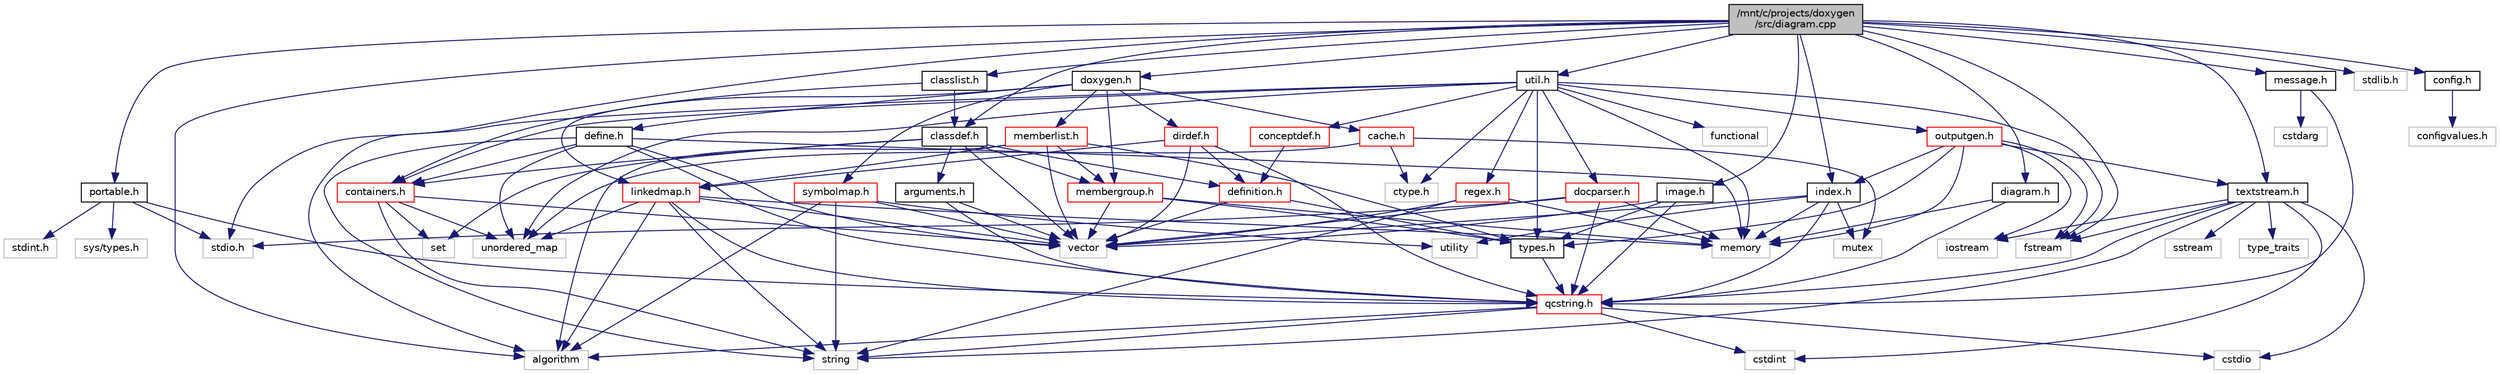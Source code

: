 digraph "/mnt/c/projects/doxygen/src/diagram.cpp"
{
 // LATEX_PDF_SIZE
  edge [fontname="Helvetica",fontsize="10",labelfontname="Helvetica",labelfontsize="10"];
  node [fontname="Helvetica",fontsize="10",shape=record];
  Node1 [label="/mnt/c/projects/doxygen\l/src/diagram.cpp",height=0.2,width=0.4,color="black", fillcolor="grey75", style="filled", fontcolor="black",tooltip=" "];
  Node1 -> Node2 [color="midnightblue",fontsize="10",style="solid"];
  Node2 [label="stdio.h",height=0.2,width=0.4,color="grey75", fillcolor="white", style="filled",tooltip=" "];
  Node1 -> Node3 [color="midnightblue",fontsize="10",style="solid"];
  Node3 [label="stdlib.h",height=0.2,width=0.4,color="grey75", fillcolor="white", style="filled",tooltip=" "];
  Node1 -> Node4 [color="midnightblue",fontsize="10",style="solid"];
  Node4 [label="fstream",height=0.2,width=0.4,color="grey75", fillcolor="white", style="filled",tooltip=" "];
  Node1 -> Node5 [color="midnightblue",fontsize="10",style="solid"];
  Node5 [label="algorithm",height=0.2,width=0.4,color="grey75", fillcolor="white", style="filled",tooltip=" "];
  Node1 -> Node6 [color="midnightblue",fontsize="10",style="solid"];
  Node6 [label="diagram.h",height=0.2,width=0.4,color="black", fillcolor="white", style="filled",URL="$diagram_8h.html",tooltip=" "];
  Node6 -> Node7 [color="midnightblue",fontsize="10",style="solid"];
  Node7 [label="memory",height=0.2,width=0.4,color="grey75", fillcolor="white", style="filled",tooltip=" "];
  Node6 -> Node8 [color="midnightblue",fontsize="10",style="solid"];
  Node8 [label="qcstring.h",height=0.2,width=0.4,color="red", fillcolor="white", style="filled",URL="$qcstring_8h.html",tooltip=" "];
  Node8 -> Node9 [color="midnightblue",fontsize="10",style="solid"];
  Node9 [label="string",height=0.2,width=0.4,color="grey75", fillcolor="white", style="filled",tooltip=" "];
  Node8 -> Node5 [color="midnightblue",fontsize="10",style="solid"];
  Node8 -> Node12 [color="midnightblue",fontsize="10",style="solid"];
  Node12 [label="cstdio",height=0.2,width=0.4,color="grey75", fillcolor="white", style="filled",tooltip=" "];
  Node8 -> Node14 [color="midnightblue",fontsize="10",style="solid"];
  Node14 [label="cstdint",height=0.2,width=0.4,color="grey75", fillcolor="white", style="filled",tooltip=" "];
  Node1 -> Node17 [color="midnightblue",fontsize="10",style="solid"];
  Node17 [label="image.h",height=0.2,width=0.4,color="black", fillcolor="white", style="filled",URL="$image_8h.html",tooltip=" "];
  Node17 -> Node18 [color="midnightblue",fontsize="10",style="solid"];
  Node18 [label="vector",height=0.2,width=0.4,color="grey75", fillcolor="white", style="filled",tooltip=" "];
  Node17 -> Node19 [color="midnightblue",fontsize="10",style="solid"];
  Node19 [label="types.h",height=0.2,width=0.4,color="black", fillcolor="white", style="filled",URL="$types_8h.html",tooltip="This file contains a number of basic enums and types."];
  Node19 -> Node8 [color="midnightblue",fontsize="10",style="solid"];
  Node17 -> Node8 [color="midnightblue",fontsize="10",style="solid"];
  Node1 -> Node20 [color="midnightblue",fontsize="10",style="solid"];
  Node20 [label="classdef.h",height=0.2,width=0.4,color="black", fillcolor="white", style="filled",URL="$classdef_8h.html",tooltip=" "];
  Node20 -> Node18 [color="midnightblue",fontsize="10",style="solid"];
  Node20 -> Node21 [color="midnightblue",fontsize="10",style="solid"];
  Node21 [label="set",height=0.2,width=0.4,color="grey75", fillcolor="white", style="filled",tooltip=" "];
  Node20 -> Node22 [color="midnightblue",fontsize="10",style="solid"];
  Node22 [label="containers.h",height=0.2,width=0.4,color="red", fillcolor="white", style="filled",URL="$containers_8h.html",tooltip=" "];
  Node22 -> Node18 [color="midnightblue",fontsize="10",style="solid"];
  Node22 -> Node9 [color="midnightblue",fontsize="10",style="solid"];
  Node22 -> Node21 [color="midnightblue",fontsize="10",style="solid"];
  Node22 -> Node25 [color="midnightblue",fontsize="10",style="solid"];
  Node25 [label="unordered_map",height=0.2,width=0.4,color="grey75", fillcolor="white", style="filled",tooltip=" "];
  Node20 -> Node27 [color="midnightblue",fontsize="10",style="solid"];
  Node27 [label="definition.h",height=0.2,width=0.4,color="red", fillcolor="white", style="filled",URL="$definition_8h.html",tooltip=" "];
  Node27 -> Node18 [color="midnightblue",fontsize="10",style="solid"];
  Node27 -> Node19 [color="midnightblue",fontsize="10",style="solid"];
  Node20 -> Node30 [color="midnightblue",fontsize="10",style="solid"];
  Node30 [label="arguments.h",height=0.2,width=0.4,color="black", fillcolor="white", style="filled",URL="$arguments_8h.html",tooltip=" "];
  Node30 -> Node18 [color="midnightblue",fontsize="10",style="solid"];
  Node30 -> Node8 [color="midnightblue",fontsize="10",style="solid"];
  Node20 -> Node31 [color="midnightblue",fontsize="10",style="solid"];
  Node31 [label="membergroup.h",height=0.2,width=0.4,color="red", fillcolor="white", style="filled",URL="$membergroup_8h.html",tooltip=" "];
  Node31 -> Node18 [color="midnightblue",fontsize="10",style="solid"];
  Node31 -> Node7 [color="midnightblue",fontsize="10",style="solid"];
  Node31 -> Node19 [color="midnightblue",fontsize="10",style="solid"];
  Node1 -> Node32 [color="midnightblue",fontsize="10",style="solid"];
  Node32 [label="config.h",height=0.2,width=0.4,color="black", fillcolor="white", style="filled",URL="$config_8h.html",tooltip=" "];
  Node32 -> Node33 [color="midnightblue",fontsize="10",style="solid"];
  Node33 [label="configvalues.h",height=0.2,width=0.4,color="grey75", fillcolor="white", style="filled",tooltip=" "];
  Node1 -> Node34 [color="midnightblue",fontsize="10",style="solid"];
  Node34 [label="message.h",height=0.2,width=0.4,color="black", fillcolor="white", style="filled",URL="$message_8h.html",tooltip=" "];
  Node34 -> Node35 [color="midnightblue",fontsize="10",style="solid"];
  Node35 [label="cstdarg",height=0.2,width=0.4,color="grey75", fillcolor="white", style="filled",tooltip=" "];
  Node34 -> Node8 [color="midnightblue",fontsize="10",style="solid"];
  Node1 -> Node36 [color="midnightblue",fontsize="10",style="solid"];
  Node36 [label="util.h",height=0.2,width=0.4,color="black", fillcolor="white", style="filled",URL="$util_8h.html",tooltip="A bunch of utility functions."];
  Node36 -> Node7 [color="midnightblue",fontsize="10",style="solid"];
  Node36 -> Node25 [color="midnightblue",fontsize="10",style="solid"];
  Node36 -> Node5 [color="midnightblue",fontsize="10",style="solid"];
  Node36 -> Node37 [color="midnightblue",fontsize="10",style="solid"];
  Node37 [label="functional",height=0.2,width=0.4,color="grey75", fillcolor="white", style="filled",tooltip=" "];
  Node36 -> Node4 [color="midnightblue",fontsize="10",style="solid"];
  Node36 -> Node38 [color="midnightblue",fontsize="10",style="solid"];
  Node38 [label="ctype.h",height=0.2,width=0.4,color="grey75", fillcolor="white", style="filled",tooltip=" "];
  Node36 -> Node19 [color="midnightblue",fontsize="10",style="solid"];
  Node36 -> Node39 [color="midnightblue",fontsize="10",style="solid"];
  Node39 [label="docparser.h",height=0.2,width=0.4,color="red", fillcolor="white", style="filled",URL="$docparser_8h.html",tooltip=" "];
  Node39 -> Node2 [color="midnightblue",fontsize="10",style="solid"];
  Node39 -> Node18 [color="midnightblue",fontsize="10",style="solid"];
  Node39 -> Node7 [color="midnightblue",fontsize="10",style="solid"];
  Node39 -> Node8 [color="midnightblue",fontsize="10",style="solid"];
  Node36 -> Node22 [color="midnightblue",fontsize="10",style="solid"];
  Node36 -> Node42 [color="midnightblue",fontsize="10",style="solid"];
  Node42 [label="outputgen.h",height=0.2,width=0.4,color="red", fillcolor="white", style="filled",URL="$outputgen_8h.html",tooltip=" "];
  Node42 -> Node7 [color="midnightblue",fontsize="10",style="solid"];
  Node42 -> Node43 [color="midnightblue",fontsize="10",style="solid"];
  Node43 [label="iostream",height=0.2,width=0.4,color="grey75", fillcolor="white", style="filled",tooltip=" "];
  Node42 -> Node4 [color="midnightblue",fontsize="10",style="solid"];
  Node42 -> Node19 [color="midnightblue",fontsize="10",style="solid"];
  Node42 -> Node44 [color="midnightblue",fontsize="10",style="solid"];
  Node44 [label="index.h",height=0.2,width=0.4,color="black", fillcolor="white", style="filled",URL="$index_8h.html",tooltip=" "];
  Node44 -> Node45 [color="midnightblue",fontsize="10",style="solid"];
  Node45 [label="utility",height=0.2,width=0.4,color="grey75", fillcolor="white", style="filled",tooltip=" "];
  Node44 -> Node18 [color="midnightblue",fontsize="10",style="solid"];
  Node44 -> Node7 [color="midnightblue",fontsize="10",style="solid"];
  Node44 -> Node46 [color="midnightblue",fontsize="10",style="solid"];
  Node46 [label="mutex",height=0.2,width=0.4,color="grey75", fillcolor="white", style="filled",tooltip=" "];
  Node44 -> Node8 [color="midnightblue",fontsize="10",style="solid"];
  Node42 -> Node48 [color="midnightblue",fontsize="10",style="solid"];
  Node48 [label="textstream.h",height=0.2,width=0.4,color="black", fillcolor="white", style="filled",URL="$textstream_8h.html",tooltip=" "];
  Node48 -> Node9 [color="midnightblue",fontsize="10",style="solid"];
  Node48 -> Node43 [color="midnightblue",fontsize="10",style="solid"];
  Node48 -> Node49 [color="midnightblue",fontsize="10",style="solid"];
  Node49 [label="sstream",height=0.2,width=0.4,color="grey75", fillcolor="white", style="filled",tooltip=" "];
  Node48 -> Node14 [color="midnightblue",fontsize="10",style="solid"];
  Node48 -> Node12 [color="midnightblue",fontsize="10",style="solid"];
  Node48 -> Node4 [color="midnightblue",fontsize="10",style="solid"];
  Node48 -> Node50 [color="midnightblue",fontsize="10",style="solid"];
  Node50 [label="type_traits",height=0.2,width=0.4,color="grey75", fillcolor="white", style="filled",tooltip=" "];
  Node48 -> Node8 [color="midnightblue",fontsize="10",style="solid"];
  Node36 -> Node51 [color="midnightblue",fontsize="10",style="solid"];
  Node51 [label="regex.h",height=0.2,width=0.4,color="red", fillcolor="white", style="filled",URL="$regex_8h.html",tooltip=" "];
  Node51 -> Node7 [color="midnightblue",fontsize="10",style="solid"];
  Node51 -> Node9 [color="midnightblue",fontsize="10",style="solid"];
  Node51 -> Node18 [color="midnightblue",fontsize="10",style="solid"];
  Node36 -> Node53 [color="midnightblue",fontsize="10",style="solid"];
  Node53 [label="conceptdef.h",height=0.2,width=0.4,color="red", fillcolor="white", style="filled",URL="$conceptdef_8h.html",tooltip=" "];
  Node53 -> Node27 [color="midnightblue",fontsize="10",style="solid"];
  Node1 -> Node58 [color="midnightblue",fontsize="10",style="solid"];
  Node58 [label="doxygen.h",height=0.2,width=0.4,color="black", fillcolor="white", style="filled",URL="$doxygen_8h.html",tooltip=" "];
  Node58 -> Node22 [color="midnightblue",fontsize="10",style="solid"];
  Node58 -> Node31 [color="midnightblue",fontsize="10",style="solid"];
  Node58 -> Node59 [color="midnightblue",fontsize="10",style="solid"];
  Node59 [label="dirdef.h",height=0.2,width=0.4,color="red", fillcolor="white", style="filled",URL="$dirdef_8h.html",tooltip=" "];
  Node59 -> Node18 [color="midnightblue",fontsize="10",style="solid"];
  Node59 -> Node8 [color="midnightblue",fontsize="10",style="solid"];
  Node59 -> Node29 [color="midnightblue",fontsize="10",style="solid"];
  Node29 [label="linkedmap.h",height=0.2,width=0.4,color="red", fillcolor="white", style="filled",URL="$linkedmap_8h.html",tooltip=" "];
  Node29 -> Node25 [color="midnightblue",fontsize="10",style="solid"];
  Node29 -> Node18 [color="midnightblue",fontsize="10",style="solid"];
  Node29 -> Node7 [color="midnightblue",fontsize="10",style="solid"];
  Node29 -> Node9 [color="midnightblue",fontsize="10",style="solid"];
  Node29 -> Node5 [color="midnightblue",fontsize="10",style="solid"];
  Node29 -> Node8 [color="midnightblue",fontsize="10",style="solid"];
  Node59 -> Node27 [color="midnightblue",fontsize="10",style="solid"];
  Node58 -> Node55 [color="midnightblue",fontsize="10",style="solid"];
  Node55 [label="memberlist.h",height=0.2,width=0.4,color="red", fillcolor="white", style="filled",URL="$memberlist_8h.html",tooltip=" "];
  Node55 -> Node18 [color="midnightblue",fontsize="10",style="solid"];
  Node55 -> Node5 [color="midnightblue",fontsize="10",style="solid"];
  Node55 -> Node29 [color="midnightblue",fontsize="10",style="solid"];
  Node55 -> Node19 [color="midnightblue",fontsize="10",style="solid"];
  Node55 -> Node31 [color="midnightblue",fontsize="10",style="solid"];
  Node58 -> Node60 [color="midnightblue",fontsize="10",style="solid"];
  Node60 [label="define.h",height=0.2,width=0.4,color="black", fillcolor="white", style="filled",URL="$define_8h.html",tooltip=" "];
  Node60 -> Node18 [color="midnightblue",fontsize="10",style="solid"];
  Node60 -> Node7 [color="midnightblue",fontsize="10",style="solid"];
  Node60 -> Node9 [color="midnightblue",fontsize="10",style="solid"];
  Node60 -> Node25 [color="midnightblue",fontsize="10",style="solid"];
  Node60 -> Node8 [color="midnightblue",fontsize="10",style="solid"];
  Node60 -> Node22 [color="midnightblue",fontsize="10",style="solid"];
  Node58 -> Node61 [color="midnightblue",fontsize="10",style="solid"];
  Node61 [label="cache.h",height=0.2,width=0.4,color="red", fillcolor="white", style="filled",URL="$cache_8h.html",tooltip=" "];
  Node61 -> Node25 [color="midnightblue",fontsize="10",style="solid"];
  Node61 -> Node46 [color="midnightblue",fontsize="10",style="solid"];
  Node61 -> Node38 [color="midnightblue",fontsize="10",style="solid"];
  Node58 -> Node63 [color="midnightblue",fontsize="10",style="solid"];
  Node63 [label="symbolmap.h",height=0.2,width=0.4,color="red", fillcolor="white", style="filled",URL="$symbolmap_8h.html",tooltip=" "];
  Node63 -> Node5 [color="midnightblue",fontsize="10",style="solid"];
  Node63 -> Node18 [color="midnightblue",fontsize="10",style="solid"];
  Node63 -> Node9 [color="midnightblue",fontsize="10",style="solid"];
  Node63 -> Node45 [color="midnightblue",fontsize="10",style="solid"];
  Node1 -> Node64 [color="midnightblue",fontsize="10",style="solid"];
  Node64 [label="portable.h",height=0.2,width=0.4,color="black", fillcolor="white", style="filled",URL="$portable_8h.html",tooltip="Portable versions of functions that are platform dependent."];
  Node64 -> Node2 [color="midnightblue",fontsize="10",style="solid"];
  Node64 -> Node57 [color="midnightblue",fontsize="10",style="solid"];
  Node57 [label="sys/types.h",height=0.2,width=0.4,color="grey75", fillcolor="white", style="filled",tooltip=" "];
  Node64 -> Node65 [color="midnightblue",fontsize="10",style="solid"];
  Node65 [label="stdint.h",height=0.2,width=0.4,color="grey75", fillcolor="white", style="filled",tooltip=" "];
  Node64 -> Node8 [color="midnightblue",fontsize="10",style="solid"];
  Node1 -> Node44 [color="midnightblue",fontsize="10",style="solid"];
  Node1 -> Node66 [color="midnightblue",fontsize="10",style="solid"];
  Node66 [label="classlist.h",height=0.2,width=0.4,color="black", fillcolor="white", style="filled",URL="$classlist_8h.html",tooltip=" "];
  Node66 -> Node29 [color="midnightblue",fontsize="10",style="solid"];
  Node66 -> Node20 [color="midnightblue",fontsize="10",style="solid"];
  Node1 -> Node48 [color="midnightblue",fontsize="10",style="solid"];
}

